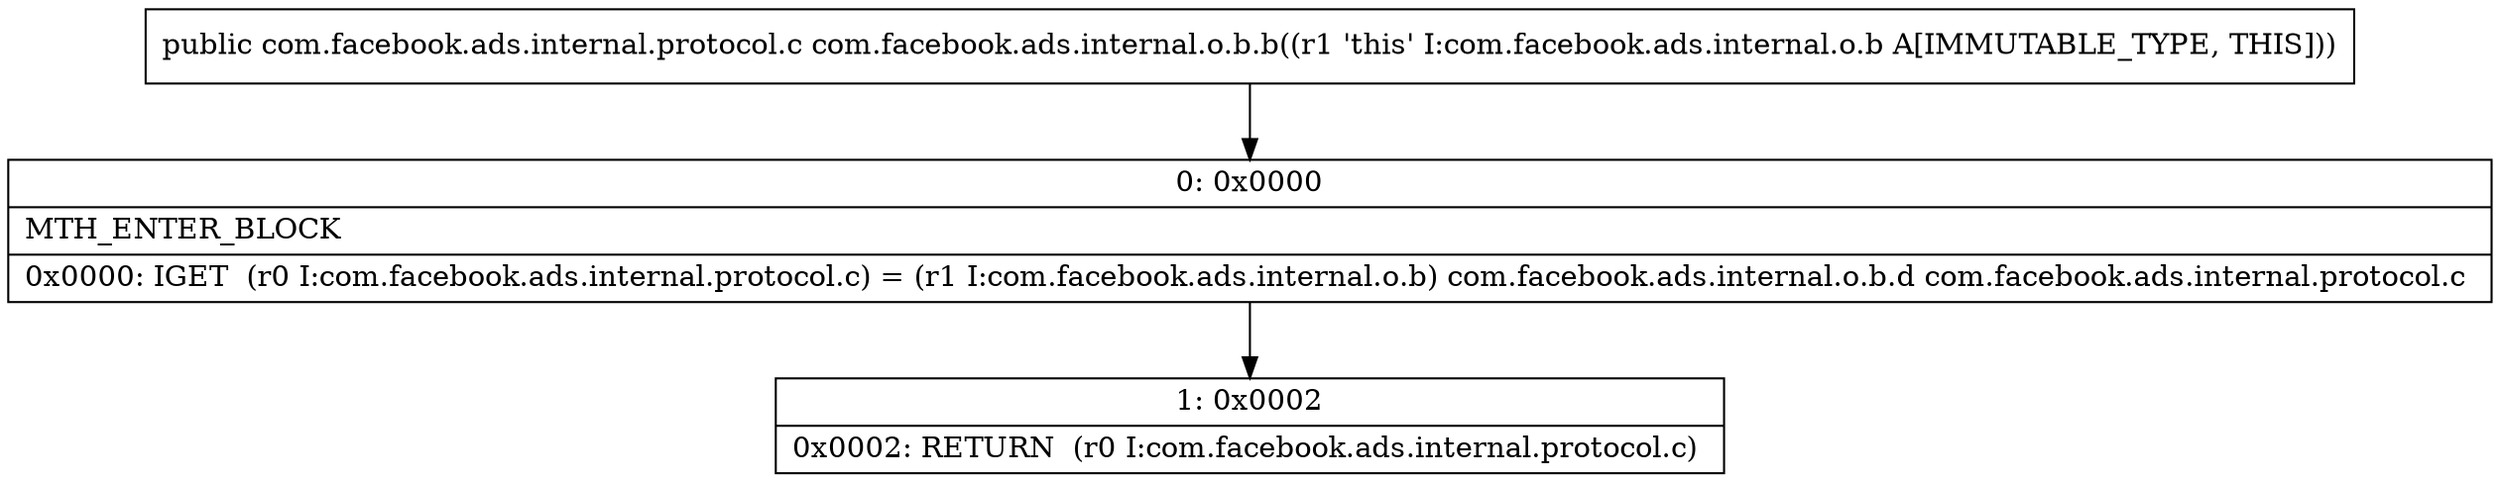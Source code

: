 digraph "CFG forcom.facebook.ads.internal.o.b.b()Lcom\/facebook\/ads\/internal\/protocol\/c;" {
Node_0 [shape=record,label="{0\:\ 0x0000|MTH_ENTER_BLOCK\l|0x0000: IGET  (r0 I:com.facebook.ads.internal.protocol.c) = (r1 I:com.facebook.ads.internal.o.b) com.facebook.ads.internal.o.b.d com.facebook.ads.internal.protocol.c \l}"];
Node_1 [shape=record,label="{1\:\ 0x0002|0x0002: RETURN  (r0 I:com.facebook.ads.internal.protocol.c) \l}"];
MethodNode[shape=record,label="{public com.facebook.ads.internal.protocol.c com.facebook.ads.internal.o.b.b((r1 'this' I:com.facebook.ads.internal.o.b A[IMMUTABLE_TYPE, THIS])) }"];
MethodNode -> Node_0;
Node_0 -> Node_1;
}

